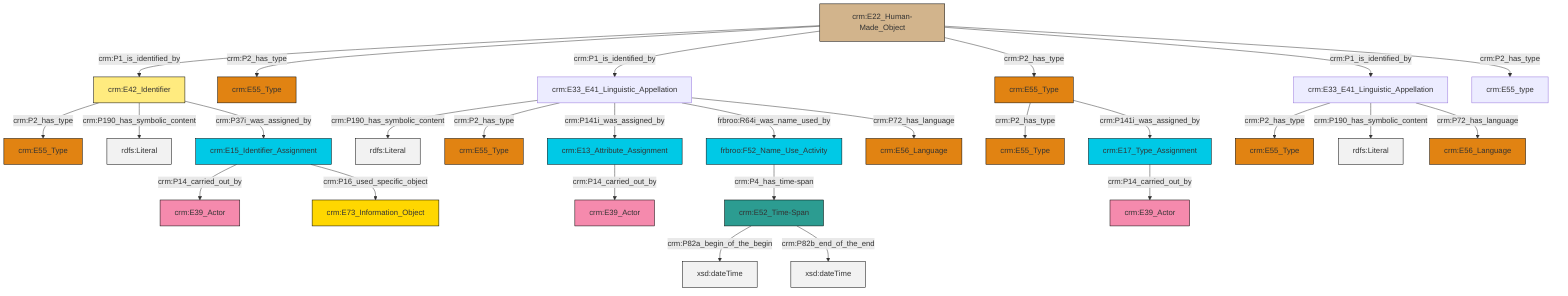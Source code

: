 graph TD
classDef Literal fill:#f2f2f2,stroke:#000000;
classDef CRM_Entity fill:#FFFFFF,stroke:#000000;
classDef Temporal_Entity fill:#00C9E6, stroke:#000000;
classDef Type fill:#E18312, stroke:#000000;
classDef Time-Span fill:#2C9C91, stroke:#000000;
classDef Appellation fill:#FFEB7F, stroke:#000000;
classDef Place fill:#008836, stroke:#000000;
classDef Persistent_Item fill:#B266B2, stroke:#000000;
classDef Conceptual_Object fill:#FFD700, stroke:#000000;
classDef Physical_Thing fill:#D2B48C, stroke:#000000;
classDef Actor fill:#f58aad, stroke:#000000;
classDef PC_Classes fill:#4ce600, stroke:#000000;
classDef Multi fill:#cccccc,stroke:#000000;

0["crm:E33_E41_Linguistic_Appellation"]:::Default -->|crm:P2_has_type| 4["crm:E55_Type"]:::Type
5["crm:E22_Human-Made_Object"]:::Physical_Thing -->|crm:P1_is_identified_by| 6["crm:E42_Identifier"]:::Appellation
9["frbroo:F52_Name_Use_Activity"]:::Temporal_Entity -->|crm:P4_has_time-span| 10["crm:E52_Time-Span"]:::Time-Span
2["crm:E17_Type_Assignment"]:::Temporal_Entity -->|crm:P14_carried_out_by| 11["crm:E39_Actor"]:::Actor
5["crm:E22_Human-Made_Object"]:::Physical_Thing -->|crm:P2_has_type| 14["crm:E55_Type"]:::Type
7["crm:E33_E41_Linguistic_Appellation"]:::Default -->|crm:P190_has_symbolic_content| 16[rdfs:Literal]:::Literal
19["crm:E15_Identifier_Assignment"]:::Temporal_Entity -->|crm:P14_carried_out_by| 20["crm:E39_Actor"]:::Actor
10["crm:E52_Time-Span"]:::Time-Span -->|crm:P82a_begin_of_the_begin| 21[xsd:dateTime]:::Literal
5["crm:E22_Human-Made_Object"]:::Physical_Thing -->|crm:P1_is_identified_by| 7["crm:E33_E41_Linguistic_Appellation"]:::Default
12["crm:E13_Attribute_Assignment"]:::Temporal_Entity -->|crm:P14_carried_out_by| 22["crm:E39_Actor"]:::Actor
5["crm:E22_Human-Made_Object"]:::Physical_Thing -->|crm:P2_has_type| 26["crm:E55_Type"]:::Type
0["crm:E33_E41_Linguistic_Appellation"]:::Default -->|crm:P190_has_symbolic_content| 28[rdfs:Literal]:::Literal
6["crm:E42_Identifier"]:::Appellation -->|crm:P2_has_type| 31["crm:E55_Type"]:::Type
7["crm:E33_E41_Linguistic_Appellation"]:::Default -->|crm:P2_has_type| 37["crm:E55_Type"]:::Type
7["crm:E33_E41_Linguistic_Appellation"]:::Default -->|crm:P141i_was_assigned_by| 12["crm:E13_Attribute_Assignment"]:::Temporal_Entity
6["crm:E42_Identifier"]:::Appellation -->|crm:P190_has_symbolic_content| 38[rdfs:Literal]:::Literal
7["crm:E33_E41_Linguistic_Appellation"]:::Default -->|frbroo:R64i_was_name_used_by| 9["frbroo:F52_Name_Use_Activity"]:::Temporal_Entity
10["crm:E52_Time-Span"]:::Time-Span -->|crm:P82b_end_of_the_end| 41[xsd:dateTime]:::Literal
26["crm:E55_Type"]:::Type -->|crm:P2_has_type| 29["crm:E55_Type"]:::Type
19["crm:E15_Identifier_Assignment"]:::Temporal_Entity -->|crm:P16_used_specific_object| 39["crm:E73_Information_Object"]:::Conceptual_Object
5["crm:E22_Human-Made_Object"]:::Physical_Thing -->|crm:P1_is_identified_by| 0["crm:E33_E41_Linguistic_Appellation"]:::Default
6["crm:E42_Identifier"]:::Appellation -->|crm:P37i_was_assigned_by| 19["crm:E15_Identifier_Assignment"]:::Temporal_Entity
0["crm:E33_E41_Linguistic_Appellation"]:::Default -->|crm:P72_has_language| 32["crm:E56_Language"]:::Type
5["crm:E22_Human-Made_Object"]:::Physical_Thing -->|crm:P2_has_type| 23["crm:E55_type"]:::Default
7["crm:E33_E41_Linguistic_Appellation"]:::Default -->|crm:P72_has_language| 17["crm:E56_Language"]:::Type
26["crm:E55_Type"]:::Type -->|crm:P141i_was_assigned_by| 2["crm:E17_Type_Assignment"]:::Temporal_Entity